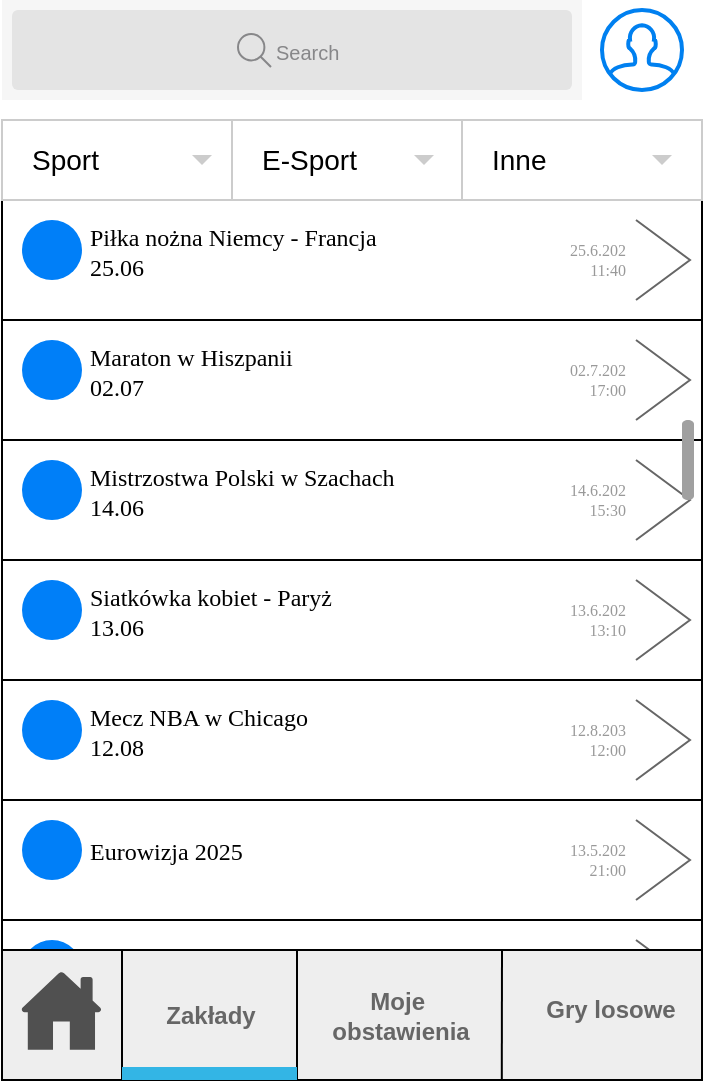 <mxfile version="27.0.5">
  <diagram name="Page-1" id="MGUYogNoVj9ggv2rBeZF">
    <mxGraphModel dx="1188" dy="656" grid="1" gridSize="10" guides="1" tooltips="1" connect="1" arrows="1" fold="1" page="1" pageScale="1" pageWidth="350" pageHeight="625" background="#ffffff" math="0" shadow="0">
      <root>
        <mxCell id="0" />
        <mxCell id="1" parent="0" />
        <mxCell id="UgLzqwO8WUcNo-VI_L2k-13" value="" style="shape=rect;fillColor=#F6F6F6;strokeColor=none;" parent="1" vertex="1">
          <mxGeometry y="20" width="290" height="50" as="geometry" />
        </mxCell>
        <mxCell id="UgLzqwO8WUcNo-VI_L2k-14" value="" style="html=1;strokeWidth=1;shadow=0;dashed=0;shape=mxgraph.ios7ui.marginRect;rx=3;ry=3;rectMargin=5;fillColor=#E4E4E4;strokeColor=none;" parent="UgLzqwO8WUcNo-VI_L2k-13" vertex="1">
          <mxGeometry width="290" height="50" as="geometry" />
        </mxCell>
        <mxCell id="UgLzqwO8WUcNo-VI_L2k-15" value="&lt;font style=&quot;font-size: 10px;&quot;&gt;Search&lt;/font&gt;" style="shape=mxgraph.ios7.icons.looking_glass;strokeColor=#878789;fillColor=none;fontColor=#878789;labelPosition=right;verticalLabelPosition=middle;align=left;verticalAlign=middle;fontSize=6;fontStyle=0;spacingTop=2;sketch=0;html=1;" parent="UgLzqwO8WUcNo-VI_L2k-13" vertex="1">
          <mxGeometry x="0.5" y="0.5" width="16.5" height="16.5" relative="1" as="geometry">
            <mxPoint x="-27" y="-8" as="offset" />
          </mxGeometry>
        </mxCell>
        <mxCell id="UgLzqwO8WUcNo-VI_L2k-25" value="" style="endArrow=none;html=1;rounded=0;" parent="1" edge="1">
          <mxGeometry width="50" height="50" relative="1" as="geometry">
            <mxPoint y="120" as="sourcePoint" />
            <mxPoint x="349" y="120" as="targetPoint" />
          </mxGeometry>
        </mxCell>
        <mxCell id="UgLzqwO8WUcNo-VI_L2k-28" value="" style="endArrow=none;html=1;rounded=0;" parent="1" edge="1">
          <mxGeometry width="50" height="50" relative="1" as="geometry">
            <mxPoint y="80" as="sourcePoint" />
            <mxPoint x="349" y="80" as="targetPoint" />
          </mxGeometry>
        </mxCell>
        <mxCell id="UgLzqwO8WUcNo-VI_L2k-31" value="" style="shape=rect;strokeColor=default;fillColor=default;gradientColor=none;shadow=0;sketch=0;hachureGap=4;pointerEvents=0;fontFamily=Architects Daughter;fontSource=https%3A%2F%2Ffonts.googleapis.com%2Fcss%3Ffamily%3DArchitects%2BDaughter;fontSize=20;" parent="1" vertex="1">
          <mxGeometry y="120" width="350" height="60" as="geometry" />
        </mxCell>
        <mxCell id="UgLzqwO8WUcNo-VI_L2k-32" value="&lt;font style=&quot;font-size: 12px;&quot;&gt;Piłka nożna Niemcy - Francja&lt;/font&gt;&lt;div&gt;&lt;font style=&quot;font-size: 12px;&quot;&gt;25.06&lt;/font&gt;&lt;/div&gt;" style="shape=ellipse;strokeColor=none;fillColor=#007FF8;fontSize=8;fontColor=#000000;align=left;spacingTop=1;spacingLeft=2;labelPosition=right;verticalLabelPosition=middle;verticalAlign=middle;sketch=0;hachureGap=4;pointerEvents=0;fontFamily=Verdana;html=1;" parent="UgLzqwO8WUcNo-VI_L2k-31" vertex="1">
          <mxGeometry width="30" height="30" relative="1" as="geometry">
            <mxPoint x="10" y="10" as="offset" />
          </mxGeometry>
        </mxCell>
        <mxCell id="UgLzqwO8WUcNo-VI_L2k-33" value="25.6.202&lt;div&gt;11:40&lt;/div&gt;" style="shape=mxgraph.ios7.misc.right;strokeColor=#666666;labelPosition=left;verticalLabelPosition=middle;align=right;verticalAlign=middle;fontSize=8;spacingRight=4;fontColor=#999999;sketch=0;hachureGap=4;pointerEvents=0;fontFamily=Verdana;html=1;" parent="UgLzqwO8WUcNo-VI_L2k-31" vertex="1">
          <mxGeometry x="1" width="27" height="40" relative="1" as="geometry">
            <mxPoint x="-33" y="10" as="offset" />
          </mxGeometry>
        </mxCell>
        <mxCell id="UgLzqwO8WUcNo-VI_L2k-42" value="" style="shape=rect;strokeColor=default;fillColor=default;gradientColor=none;shadow=0;sketch=0;hachureGap=4;pointerEvents=0;fontFamily=Architects Daughter;fontSource=https%3A%2F%2Ffonts.googleapis.com%2Fcss%3Ffamily%3DArchitects%2BDaughter;fontSize=20;" parent="1" vertex="1">
          <mxGeometry y="180" width="350" height="60" as="geometry" />
        </mxCell>
        <mxCell id="UgLzqwO8WUcNo-VI_L2k-43" value="&lt;span style=&quot;font-size: 12px;&quot;&gt;Maraton w Hiszpanii&lt;/span&gt;&lt;div&gt;&lt;span style=&quot;font-size: 12px;&quot;&gt;02.07&lt;/span&gt;&lt;/div&gt;" style="shape=ellipse;strokeColor=none;fillColor=#007FF8;fontSize=8;fontColor=#000000;align=left;spacingTop=1;spacingLeft=2;labelPosition=right;verticalLabelPosition=middle;verticalAlign=middle;sketch=0;hachureGap=4;pointerEvents=0;fontFamily=Verdana;html=1;" parent="UgLzqwO8WUcNo-VI_L2k-42" vertex="1">
          <mxGeometry width="30" height="30" relative="1" as="geometry">
            <mxPoint x="10" y="10" as="offset" />
          </mxGeometry>
        </mxCell>
        <mxCell id="UgLzqwO8WUcNo-VI_L2k-44" value="02.7.202&lt;div&gt;17:00&lt;/div&gt;" style="shape=mxgraph.ios7.misc.right;strokeColor=#666666;labelPosition=left;verticalLabelPosition=middle;align=right;verticalAlign=middle;fontSize=8;spacingRight=4;fontColor=#999999;sketch=0;hachureGap=4;pointerEvents=0;fontFamily=Verdana;html=1;" parent="UgLzqwO8WUcNo-VI_L2k-42" vertex="1">
          <mxGeometry x="1" width="27" height="40" relative="1" as="geometry">
            <mxPoint x="-33" y="10" as="offset" />
          </mxGeometry>
        </mxCell>
        <mxCell id="UgLzqwO8WUcNo-VI_L2k-51" value="" style="shape=rect;strokeColor=default;fillColor=default;gradientColor=none;shadow=0;sketch=0;hachureGap=4;pointerEvents=0;fontFamily=Architects Daughter;fontSource=https%3A%2F%2Ffonts.googleapis.com%2Fcss%3Ffamily%3DArchitects%2BDaughter;fontSize=20;" parent="1" vertex="1">
          <mxGeometry y="240" width="350" height="60" as="geometry" />
        </mxCell>
        <mxCell id="UgLzqwO8WUcNo-VI_L2k-52" value="&lt;span style=&quot;font-size: 12px;&quot;&gt;Mistrzostwa Polski w Szachach&lt;/span&gt;&lt;div&gt;&lt;span style=&quot;font-size: 12px;&quot;&gt;14.06&lt;/span&gt;&lt;/div&gt;" style="shape=ellipse;strokeColor=none;fillColor=#007FF8;fontSize=8;fontColor=#000000;align=left;spacingTop=1;spacingLeft=2;labelPosition=right;verticalLabelPosition=middle;verticalAlign=middle;sketch=0;hachureGap=4;pointerEvents=0;fontFamily=Verdana;html=1;" parent="UgLzqwO8WUcNo-VI_L2k-51" vertex="1">
          <mxGeometry width="30" height="30" relative="1" as="geometry">
            <mxPoint x="10" y="10" as="offset" />
          </mxGeometry>
        </mxCell>
        <mxCell id="UgLzqwO8WUcNo-VI_L2k-53" value="14.6.202&lt;div&gt;15:30&lt;/div&gt;" style="shape=mxgraph.ios7.misc.right;strokeColor=#666666;labelPosition=left;verticalLabelPosition=middle;align=right;verticalAlign=middle;fontSize=8;spacingRight=4;fontColor=#999999;sketch=0;hachureGap=4;pointerEvents=0;fontFamily=Verdana;html=1;" parent="UgLzqwO8WUcNo-VI_L2k-51" vertex="1">
          <mxGeometry x="1" width="27" height="40" relative="1" as="geometry">
            <mxPoint x="-33" y="10" as="offset" />
          </mxGeometry>
        </mxCell>
        <mxCell id="UgLzqwO8WUcNo-VI_L2k-54" value="" style="shape=rect;strokeColor=default;fillColor=default;gradientColor=none;shadow=0;sketch=0;hachureGap=4;pointerEvents=0;fontFamily=Architects Daughter;fontSource=https%3A%2F%2Ffonts.googleapis.com%2Fcss%3Ffamily%3DArchitects%2BDaughter;fontSize=20;" parent="1" vertex="1">
          <mxGeometry y="420" width="350" height="60" as="geometry" />
        </mxCell>
        <mxCell id="UgLzqwO8WUcNo-VI_L2k-55" value="&lt;span style=&quot;font-size: 12px;&quot;&gt;Eurowizja 2025&lt;/span&gt;" style="shape=ellipse;strokeColor=none;fillColor=#007FF8;fontSize=8;fontColor=#000000;align=left;spacingTop=1;spacingLeft=2;labelPosition=right;verticalLabelPosition=middle;verticalAlign=middle;sketch=0;hachureGap=4;pointerEvents=0;fontFamily=Verdana;html=1;" parent="UgLzqwO8WUcNo-VI_L2k-54" vertex="1">
          <mxGeometry width="30" height="30" relative="1" as="geometry">
            <mxPoint x="10" y="10" as="offset" />
          </mxGeometry>
        </mxCell>
        <mxCell id="UgLzqwO8WUcNo-VI_L2k-56" value="13.5.202&lt;div&gt;21:00&lt;/div&gt;" style="shape=mxgraph.ios7.misc.right;strokeColor=#666666;labelPosition=left;verticalLabelPosition=middle;align=right;verticalAlign=middle;fontSize=8;spacingRight=4;fontColor=#999999;sketch=0;hachureGap=4;pointerEvents=0;fontFamily=Verdana;html=1;" parent="UgLzqwO8WUcNo-VI_L2k-54" vertex="1">
          <mxGeometry x="1" width="27" height="40" relative="1" as="geometry">
            <mxPoint x="-33" y="10" as="offset" />
          </mxGeometry>
        </mxCell>
        <mxCell id="UgLzqwO8WUcNo-VI_L2k-57" value="" style="shape=rect;strokeColor=default;fillColor=default;gradientColor=none;shadow=0;sketch=0;hachureGap=4;pointerEvents=0;fontFamily=Architects Daughter;fontSource=https%3A%2F%2Ffonts.googleapis.com%2Fcss%3Ffamily%3DArchitects%2BDaughter;fontSize=20;" parent="1" vertex="1">
          <mxGeometry y="300" width="350" height="60" as="geometry" />
        </mxCell>
        <mxCell id="UgLzqwO8WUcNo-VI_L2k-58" value="&lt;span style=&quot;font-size: 12px;&quot;&gt;Siatkówka kobiet - Paryż&lt;/span&gt;&lt;div&gt;&lt;span style=&quot;font-size: 12px;&quot;&gt;13.06&lt;/span&gt;&lt;/div&gt;" style="shape=ellipse;strokeColor=none;fillColor=#007FF8;fontSize=8;fontColor=#000000;align=left;spacingTop=1;spacingLeft=2;labelPosition=right;verticalLabelPosition=middle;verticalAlign=middle;sketch=0;hachureGap=4;pointerEvents=0;fontFamily=Verdana;html=1;" parent="UgLzqwO8WUcNo-VI_L2k-57" vertex="1">
          <mxGeometry width="30" height="30" relative="1" as="geometry">
            <mxPoint x="10" y="10" as="offset" />
          </mxGeometry>
        </mxCell>
        <mxCell id="UgLzqwO8WUcNo-VI_L2k-59" value="13.6.202&lt;div&gt;13:10&lt;/div&gt;" style="shape=mxgraph.ios7.misc.right;strokeColor=#666666;labelPosition=left;verticalLabelPosition=middle;align=right;verticalAlign=middle;fontSize=8;spacingRight=4;fontColor=#999999;sketch=0;hachureGap=4;pointerEvents=0;fontFamily=Verdana;html=1;" parent="UgLzqwO8WUcNo-VI_L2k-57" vertex="1">
          <mxGeometry x="1" width="27" height="40" relative="1" as="geometry">
            <mxPoint x="-33" y="10" as="offset" />
          </mxGeometry>
        </mxCell>
        <mxCell id="UgLzqwO8WUcNo-VI_L2k-60" value="" style="shape=rect;strokeColor=default;fillColor=default;gradientColor=none;shadow=0;sketch=0;hachureGap=4;pointerEvents=0;fontFamily=Architects Daughter;fontSource=https%3A%2F%2Ffonts.googleapis.com%2Fcss%3Ffamily%3DArchitects%2BDaughter;fontSize=20;" parent="1" vertex="1">
          <mxGeometry y="360" width="350" height="60" as="geometry" />
        </mxCell>
        <mxCell id="UgLzqwO8WUcNo-VI_L2k-61" value="&lt;span style=&quot;font-size: 12px;&quot;&gt;Mecz NBA w Chicago&lt;/span&gt;&lt;div&gt;&lt;span style=&quot;font-size: 12px;&quot;&gt;12.08&lt;/span&gt;&lt;/div&gt;" style="shape=ellipse;strokeColor=none;fillColor=#007FF8;fontSize=8;fontColor=#000000;align=left;spacingTop=1;spacingLeft=2;labelPosition=right;verticalLabelPosition=middle;verticalAlign=middle;sketch=0;hachureGap=4;pointerEvents=0;fontFamily=Verdana;html=1;" parent="UgLzqwO8WUcNo-VI_L2k-60" vertex="1">
          <mxGeometry width="30" height="30" relative="1" as="geometry">
            <mxPoint x="10" y="10" as="offset" />
          </mxGeometry>
        </mxCell>
        <mxCell id="UgLzqwO8WUcNo-VI_L2k-62" value="12.8.203&lt;div&gt;12:00&lt;/div&gt;" style="shape=mxgraph.ios7.misc.right;strokeColor=#666666;labelPosition=left;verticalLabelPosition=middle;align=right;verticalAlign=middle;fontSize=8;spacingRight=4;fontColor=#999999;sketch=0;hachureGap=4;pointerEvents=0;fontFamily=Verdana;html=1;" parent="UgLzqwO8WUcNo-VI_L2k-60" vertex="1">
          <mxGeometry x="1" width="27" height="40" relative="1" as="geometry">
            <mxPoint x="-33" y="10" as="offset" />
          </mxGeometry>
        </mxCell>
        <mxCell id="UgLzqwO8WUcNo-VI_L2k-46" value="" style="html=1;verticalLabelPosition=bottom;labelBackgroundColor=#ffffff;verticalAlign=top;shadow=0;dashed=0;strokeWidth=2;shape=mxgraph.ios7.misc.scroll_(vertical);fillColor=#a0a0a0;movable=1;resizable=1;rotatable=1;deletable=1;editable=1;locked=0;connectable=1;" parent="1" vertex="1">
          <mxGeometry x="340" y="230" width="6" height="40" as="geometry" />
        </mxCell>
        <mxCell id="UgLzqwO8WUcNo-VI_L2k-75" value="" style="shape=rect;strokeColor=default;fillColor=default;gradientColor=none;shadow=0;sketch=0;hachureGap=4;pointerEvents=0;fontFamily=Architects Daughter;fontSource=https%3A%2F%2Ffonts.googleapis.com%2Fcss%3Ffamily%3DArchitects%2BDaughter;fontSize=20;" parent="1" vertex="1">
          <mxGeometry y="480" width="350" height="80" as="geometry" />
        </mxCell>
        <mxCell id="UgLzqwO8WUcNo-VI_L2k-76" value="" style="shape=ellipse;strokeColor=none;fillColor=#007FF8;fontSize=8;fontColor=#000000;align=left;spacingTop=1;spacingLeft=2;labelPosition=right;verticalLabelPosition=middle;verticalAlign=middle;sketch=0;hachureGap=4;pointerEvents=0;fontFamily=Verdana;html=1;" parent="UgLzqwO8WUcNo-VI_L2k-75" vertex="1">
          <mxGeometry width="30" height="30" relative="1" as="geometry">
            <mxPoint x="10" y="10" as="offset" />
          </mxGeometry>
        </mxCell>
        <mxCell id="UgLzqwO8WUcNo-VI_L2k-77" value="13.5.202&lt;div&gt;21:00&lt;/div&gt;" style="shape=mxgraph.ios7.misc.right;strokeColor=#666666;labelPosition=left;verticalLabelPosition=middle;align=right;verticalAlign=middle;fontSize=8;spacingRight=4;fontColor=#999999;sketch=0;hachureGap=4;pointerEvents=0;fontFamily=Verdana;html=1;" parent="UgLzqwO8WUcNo-VI_L2k-75" vertex="1">
          <mxGeometry x="1" width="27" height="40" relative="1" as="geometry">
            <mxPoint x="-33" y="10" as="offset" />
          </mxGeometry>
        </mxCell>
        <mxCell id="Rik8_3UsQrIRvoAK4gwr-15" value="" style="strokeWidth=1;html=1;shadow=0;dashed=0;shape=mxgraph.android.rrect;rSize=0;fillColor=#eeeeee;strokeColor=default;" parent="UgLzqwO8WUcNo-VI_L2k-75" vertex="1">
          <mxGeometry y="15" width="350" height="65" as="geometry" />
        </mxCell>
        <mxCell id="Rik8_3UsQrIRvoAK4gwr-16" value="" style="strokeWidth=1;html=1;shadow=0;dashed=0;shape=mxgraph.android.anchor;fontStyle=1;fontColor=#666666;" parent="Rik8_3UsQrIRvoAK4gwr-15" vertex="1">
          <mxGeometry width="50" height="65" as="geometry" />
        </mxCell>
        <mxCell id="Rik8_3UsQrIRvoAK4gwr-17" value="Zakłady" style="strokeWidth=1;html=1;shadow=0;dashed=0;shape=mxgraph.android.rrect;rSize=0;fontStyle=1;fillColor=none;strokeColor=default;fontColor=#666666;" parent="Rik8_3UsQrIRvoAK4gwr-15" vertex="1">
          <mxGeometry x="60" width="87.5" height="65" as="geometry" />
        </mxCell>
        <mxCell id="Rik8_3UsQrIRvoAK4gwr-18" value="" style="strokeWidth=1;html=1;shadow=0;dashed=0;shape=mxgraph.android.rrect;rSize=0;fillColor=#33b5e5;strokeColor=none;" parent="Rik8_3UsQrIRvoAK4gwr-17" vertex="1">
          <mxGeometry y="58.5" width="87.5" height="6.5" as="geometry" />
        </mxCell>
        <mxCell id="Rik8_3UsQrIRvoAK4gwr-20" value="Gry losowe" style="strokeWidth=1;html=1;shadow=0;dashed=0;shape=mxgraph.android.anchor;fontStyle=1;fontColor=#666666;strokeColor=default;" parent="Rik8_3UsQrIRvoAK4gwr-15" vertex="1">
          <mxGeometry x="260" y="-2.171" width="87.5" height="65" as="geometry" />
        </mxCell>
        <mxCell id="Rik8_3UsQrIRvoAK4gwr-22" value="" style="sketch=0;pointerEvents=1;shadow=0;dashed=0;html=1;strokeColor=none;fillColor=#505050;labelPosition=center;verticalLabelPosition=bottom;verticalAlign=top;outlineConnect=0;align=center;shape=mxgraph.office.concepts.home;" parent="Rik8_3UsQrIRvoAK4gwr-15" vertex="1">
          <mxGeometry x="9.5" y="10.83" width="40.5" height="39" as="geometry" />
        </mxCell>
        <mxCell id="Rik8_3UsQrIRvoAK4gwr-19" value="&lt;div&gt;Moje&amp;nbsp;&lt;/div&gt;&lt;div&gt;obstawienia&lt;/div&gt;" style="strokeWidth=1;html=1;shadow=0;dashed=0;shape=mxgraph.android.anchor;fontStyle=1;fontColor=#666666;strokeColor=default;" parent="Rik8_3UsQrIRvoAK4gwr-15" vertex="1">
          <mxGeometry x="147.5" width="102.5" height="65" as="geometry" />
        </mxCell>
        <mxCell id="Rik8_3UsQrIRvoAK4gwr-23" value="" style="endArrow=none;html=1;rounded=0;entryX=0.999;entryY=0.998;entryDx=0;entryDy=0;entryPerimeter=0;" parent="Rik8_3UsQrIRvoAK4gwr-15" target="Rik8_3UsQrIRvoAK4gwr-19" edge="1">
          <mxGeometry width="50" height="50" relative="1" as="geometry">
            <mxPoint x="250" as="sourcePoint" />
            <mxPoint x="260" y="91" as="targetPoint" />
          </mxGeometry>
        </mxCell>
        <mxCell id="Rik8_3UsQrIRvoAK4gwr-1" value="" style="dashed=0;align=center;fontSize=12;shape=rect;fillColor=#ffffff;strokeColor=#cccccc;whiteSpace=wrap;html=1;" parent="1" vertex="1">
          <mxGeometry y="80" width="120" height="40" as="geometry" />
        </mxCell>
        <mxCell id="Rik8_3UsQrIRvoAK4gwr-2" value="Sport" style="text;fontColor=#000000;verticalAlign=middle;spacingLeft=13;fontSize=14;whiteSpace=wrap;html=1;" parent="Rik8_3UsQrIRvoAK4gwr-1" vertex="1">
          <mxGeometry width="116" height="40" as="geometry" />
        </mxCell>
        <mxCell id="Rik8_3UsQrIRvoAK4gwr-3" value="" style="dashed=0;html=1;shape=mxgraph.gmdl.triangle;fillColor=#cccccc;strokeColor=none;" parent="Rik8_3UsQrIRvoAK4gwr-1" vertex="1">
          <mxGeometry x="1" y="0.5" width="10" height="5" relative="1" as="geometry">
            <mxPoint x="-25" y="-2.5" as="offset" />
          </mxGeometry>
        </mxCell>
        <mxCell id="Rik8_3UsQrIRvoAK4gwr-4" value="" style="dashed=0;align=center;fontSize=12;shape=rect;fillColor=#ffffff;strokeColor=#cccccc;whiteSpace=wrap;html=1;" parent="1" vertex="1">
          <mxGeometry x="115" y="80" width="116" height="40" as="geometry" />
        </mxCell>
        <mxCell id="Rik8_3UsQrIRvoAK4gwr-5" value="E-Sport" style="text;fontColor=#000000;verticalAlign=middle;spacingLeft=13;fontSize=14;whiteSpace=wrap;html=1;" parent="Rik8_3UsQrIRvoAK4gwr-4" vertex="1">
          <mxGeometry width="116" height="40" as="geometry" />
        </mxCell>
        <mxCell id="Rik8_3UsQrIRvoAK4gwr-6" value="" style="dashed=0;html=1;shape=mxgraph.gmdl.triangle;fillColor=#cccccc;strokeColor=none;" parent="Rik8_3UsQrIRvoAK4gwr-4" vertex="1">
          <mxGeometry x="1" y="0.5" width="10" height="5" relative="1" as="geometry">
            <mxPoint x="-25" y="-2.5" as="offset" />
          </mxGeometry>
        </mxCell>
        <mxCell id="Rik8_3UsQrIRvoAK4gwr-8" value="" style="dashed=0;align=center;fontSize=12;shape=rect;fillColor=#ffffff;strokeColor=#cccccc;whiteSpace=wrap;html=1;" parent="1" vertex="1">
          <mxGeometry x="230" y="80" width="120" height="40" as="geometry" />
        </mxCell>
        <mxCell id="Rik8_3UsQrIRvoAK4gwr-9" value="Inne" style="text;fontColor=#000000;verticalAlign=middle;spacingLeft=13;fontSize=14;whiteSpace=wrap;html=1;" parent="Rik8_3UsQrIRvoAK4gwr-8" vertex="1">
          <mxGeometry width="120.0" height="40" as="geometry" />
        </mxCell>
        <mxCell id="Rik8_3UsQrIRvoAK4gwr-10" value="" style="dashed=0;html=1;shape=mxgraph.gmdl.triangle;fillColor=#cccccc;strokeColor=none;" parent="Rik8_3UsQrIRvoAK4gwr-8" vertex="1">
          <mxGeometry x="1" y="0.5" width="10" height="5" relative="1" as="geometry">
            <mxPoint x="-25" y="-2.5" as="offset" />
          </mxGeometry>
        </mxCell>
        <mxCell id="Rik8_3UsQrIRvoAK4gwr-24" value="" style="html=1;verticalLabelPosition=bottom;align=center;labelBackgroundColor=#ffffff;verticalAlign=top;strokeWidth=2;strokeColor=#0080F0;shadow=0;dashed=0;shape=mxgraph.ios7.icons.user;" parent="1" vertex="1">
          <mxGeometry x="300" y="25" width="40" height="40" as="geometry" />
        </mxCell>
      </root>
    </mxGraphModel>
  </diagram>
</mxfile>
